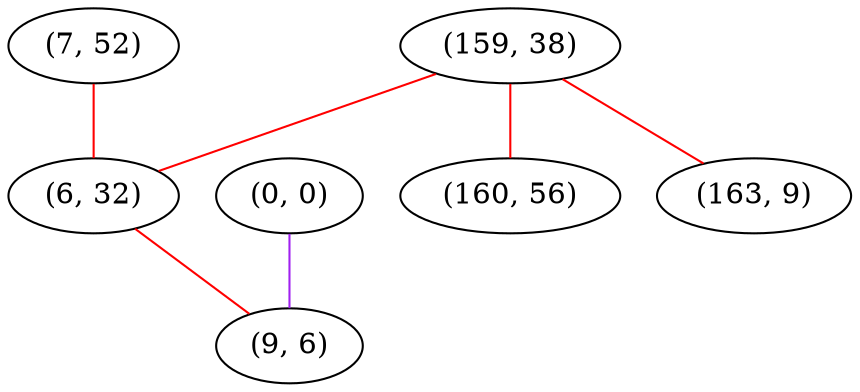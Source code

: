 graph "" {
"(7, 52)";
"(159, 38)";
"(0, 0)";
"(160, 56)";
"(6, 32)";
"(163, 9)";
"(9, 6)";
"(7, 52)" -- "(6, 32)"  [color=red, key=0, weight=1];
"(159, 38)" -- "(160, 56)"  [color=red, key=0, weight=1];
"(159, 38)" -- "(6, 32)"  [color=red, key=0, weight=1];
"(159, 38)" -- "(163, 9)"  [color=red, key=0, weight=1];
"(0, 0)" -- "(9, 6)"  [color=purple, key=0, weight=4];
"(6, 32)" -- "(9, 6)"  [color=red, key=0, weight=1];
}
